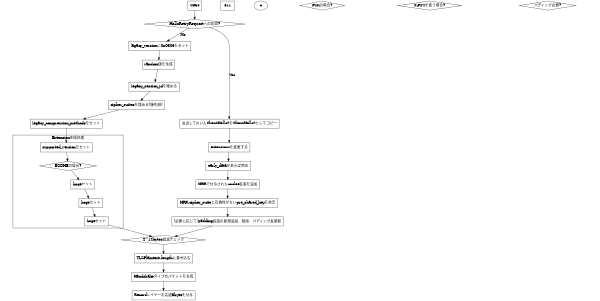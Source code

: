 // graphviz での作成の流れ
// 参考: https://iroha208.com/categories/graphviz/02/

digraph G1 {

    graph [dpi = 500, ratio = 0.5, size="4,4"];
    node [shape=box] e1 e2 e3 e4 e5 e6 e7 e8 e9 e10 e11 e101 e102 e103 e104 e105 e106 e1001 e1002 e1003;
    node [shape=ellipse] c;
    node [shape=diamond] d1 d2 d3 d4 d1001;
        // ClientHello1
        e1 [label="Start"]; 
        e2 [label="lagacy_versionに0x0303をセット"];
        e3 [label="random値を生成"];
        e4 [label="legacy_session_idを埋める"];
        e5 [label="cipher_suitesを埋める(優先順)"];
        e6 [label="legacy_compression_methodsをセット"];
        e7 [label="supported_versionをセット"];
        e8 [label="hogeセット"];
        e9 [label="hogeセット"];
        e10 [label="hogeセット"];

        // ClientHello2
        e101 [label="送出しておいたClientHello2をClientHello2としてコピー"];
        e102 [label="extensionsを変更する"];
        e103 [label="early_dataがあれば除去"];
        e104 [label="HRRで付与されたcookie拡張を追加"];
        e105 [label="HRR.cipher_suiteと互換性がないpre_shared_keyを除去"];
        e106 [label="(必要に応じて)padding拡張の新規追加、削除、パディング長更新"];

        // Common1
        e1001 [label="TLSPlaintext.lengthに書き込む"];
        e1002 [label="Handshakeタイプのパケットを生成"];
        e1003 [label="Recordレイヤーの先頭5byteを付与"];

        d0 [label="HelloRetryRequestへの応答?"];
        d1 [label="ECDHEの場合?"];
        d2 [label="PSKの場合?"];
        d3 [label="0-RTTを使う場合?"];
        d4 [label="パディング必要?"];

        d1001 [label="2^14bytes超過チェック"];
        
        
// for ClientHello1
        e1->d0;
        d0->e2 [label="No"];
        e2->e3;
        e3->e4;
        e4->e5;
        e5->e6;
        e6->e7;
        e10->d1001;

  subgraph cluster_0 {
        e7->d1;
        d1->e8;
        e8->e9;
        e9->e10;
        label="Extension生成処理";
  }

// for ClientHello2
        d0->e101 [label="Yes"];
        e101->e102;
        e102->e103;
        e103->e104;
        e104->e105;
        e105->e106;
        e106->d1001;

        d1001->e1001;
        e1001->e1002;
        e1002->e1003;


        
}
